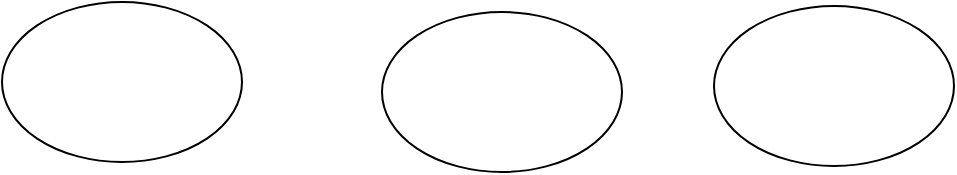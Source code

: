 <mxfile version="21.7.4" type="github">
  <diagram name="ページ1" id="Ho0fddflVT8W4SZ6_ch8">
    <mxGraphModel dx="1624" dy="1030" grid="0" gridSize="10" guides="1" tooltips="1" connect="1" arrows="1" fold="1" page="0" pageScale="1" pageWidth="827" pageHeight="1169" math="0" shadow="0">
      <root>
        <mxCell id="0" />
        <mxCell id="1" parent="0" />
        <mxCell id="paZ5s91y581L9r0_0L5e-1" value="" style="ellipse;whiteSpace=wrap;html=1;" parent="1" vertex="1">
          <mxGeometry x="-293" y="-6" width="120" height="80" as="geometry" />
        </mxCell>
        <mxCell id="paZ5s91y581L9r0_0L5e-2" value="" style="ellipse;whiteSpace=wrap;html=1;" parent="1" vertex="1">
          <mxGeometry x="63" y="-4" width="120" height="80" as="geometry" />
        </mxCell>
        <mxCell id="paZ5s91y581L9r0_0L5e-3" value="" style="ellipse;whiteSpace=wrap;html=1;" parent="1" vertex="1">
          <mxGeometry x="-103" y="-1" width="120" height="80" as="geometry" />
        </mxCell>
      </root>
    </mxGraphModel>
  </diagram>
</mxfile>
